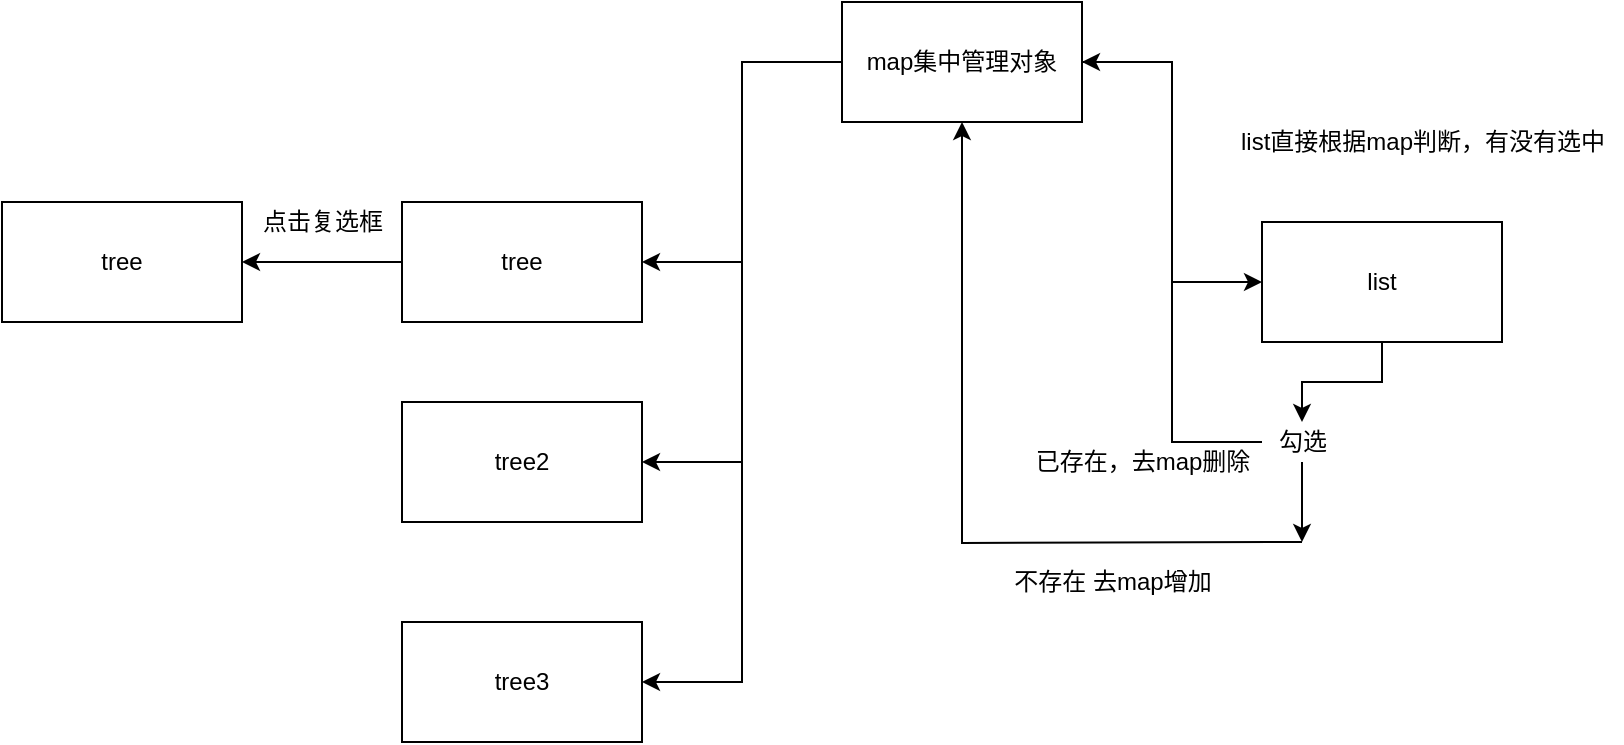 <mxfile version="14.8.6" type="github">
  <diagram id="dn-KX7Rt7DW11E0K5ElT" name="Page-1">
    <mxGraphModel dx="2201" dy="749" grid="1" gridSize="10" guides="1" tooltips="1" connect="1" arrows="1" fold="1" page="1" pageScale="1" pageWidth="827" pageHeight="1169" math="0" shadow="0">
      <root>
        <mxCell id="0" />
        <mxCell id="1" parent="0" />
        <mxCell id="HImTkjeCyv4W1WpoKnVU-8" value="" style="edgeStyle=orthogonalEdgeStyle;rounded=0;orthogonalLoop=1;jettySize=auto;html=1;entryX=0;entryY=0.5;entryDx=0;entryDy=0;" edge="1" parent="1" source="HImTkjeCyv4W1WpoKnVU-1" target="HImTkjeCyv4W1WpoKnVU-6">
          <mxGeometry relative="1" as="geometry" />
        </mxCell>
        <mxCell id="HImTkjeCyv4W1WpoKnVU-10" value="" style="edgeStyle=orthogonalEdgeStyle;rounded=0;orthogonalLoop=1;jettySize=auto;html=1;entryX=1;entryY=0.5;entryDx=0;entryDy=0;" edge="1" parent="1" source="HImTkjeCyv4W1WpoKnVU-1" target="HImTkjeCyv4W1WpoKnVU-4">
          <mxGeometry relative="1" as="geometry">
            <Array as="points">
              <mxPoint x="340" y="80" />
              <mxPoint x="340" y="390" />
            </Array>
          </mxGeometry>
        </mxCell>
        <mxCell id="HImTkjeCyv4W1WpoKnVU-12" value="" style="edgeStyle=orthogonalEdgeStyle;rounded=0;orthogonalLoop=1;jettySize=auto;html=1;entryX=1;entryY=0.5;entryDx=0;entryDy=0;exitX=0;exitY=0.5;exitDx=0;exitDy=0;" edge="1" parent="1" source="HImTkjeCyv4W1WpoKnVU-1" target="HImTkjeCyv4W1WpoKnVU-3">
          <mxGeometry relative="1" as="geometry">
            <mxPoint x="310" y="288" as="targetPoint" />
          </mxGeometry>
        </mxCell>
        <mxCell id="HImTkjeCyv4W1WpoKnVU-13" value="" style="edgeStyle=orthogonalEdgeStyle;rounded=0;orthogonalLoop=1;jettySize=auto;html=1;entryX=1;entryY=0.5;entryDx=0;entryDy=0;" edge="1" parent="1" source="HImTkjeCyv4W1WpoKnVU-1" target="HImTkjeCyv4W1WpoKnVU-2">
          <mxGeometry relative="1" as="geometry">
            <mxPoint x="310" y="80" as="targetPoint" />
          </mxGeometry>
        </mxCell>
        <mxCell id="HImTkjeCyv4W1WpoKnVU-1" value="map集中管理对象" style="rounded=0;whiteSpace=wrap;html=1;" vertex="1" parent="1">
          <mxGeometry x="390" y="50" width="120" height="60" as="geometry" />
        </mxCell>
        <mxCell id="HImTkjeCyv4W1WpoKnVU-27" value="" style="edgeStyle=orthogonalEdgeStyle;rounded=0;orthogonalLoop=1;jettySize=auto;html=1;" edge="1" parent="1" source="HImTkjeCyv4W1WpoKnVU-2" target="HImTkjeCyv4W1WpoKnVU-26">
          <mxGeometry relative="1" as="geometry" />
        </mxCell>
        <mxCell id="HImTkjeCyv4W1WpoKnVU-2" value="tree" style="rounded=0;whiteSpace=wrap;html=1;" vertex="1" parent="1">
          <mxGeometry x="170" y="150" width="120" height="60" as="geometry" />
        </mxCell>
        <mxCell id="HImTkjeCyv4W1WpoKnVU-3" value="tree2" style="rounded=0;whiteSpace=wrap;html=1;" vertex="1" parent="1">
          <mxGeometry x="170" y="250" width="120" height="60" as="geometry" />
        </mxCell>
        <mxCell id="HImTkjeCyv4W1WpoKnVU-4" value="tree3" style="rounded=0;whiteSpace=wrap;html=1;" vertex="1" parent="1">
          <mxGeometry x="170" y="360" width="120" height="60" as="geometry" />
        </mxCell>
        <mxCell id="HImTkjeCyv4W1WpoKnVU-15" value="" style="edgeStyle=orthogonalEdgeStyle;rounded=0;orthogonalLoop=1;jettySize=auto;html=1;" edge="1" parent="1" source="HImTkjeCyv4W1WpoKnVU-6" target="HImTkjeCyv4W1WpoKnVU-14">
          <mxGeometry relative="1" as="geometry" />
        </mxCell>
        <mxCell id="HImTkjeCyv4W1WpoKnVU-6" value="list" style="rounded=0;whiteSpace=wrap;html=1;" vertex="1" parent="1">
          <mxGeometry x="600" y="160" width="120" height="60" as="geometry" />
        </mxCell>
        <mxCell id="HImTkjeCyv4W1WpoKnVU-7" value="list直接根据map判断，有没有选中" style="text;html=1;align=center;verticalAlign=middle;resizable=0;points=[];autosize=1;strokeColor=none;" vertex="1" parent="1">
          <mxGeometry x="580" y="110" width="200" height="20" as="geometry" />
        </mxCell>
        <mxCell id="HImTkjeCyv4W1WpoKnVU-17" value="" style="edgeStyle=orthogonalEdgeStyle;rounded=0;orthogonalLoop=1;jettySize=auto;html=1;" edge="1" parent="1" source="HImTkjeCyv4W1WpoKnVU-14">
          <mxGeometry relative="1" as="geometry">
            <mxPoint x="620" y="320" as="targetPoint" />
          </mxGeometry>
        </mxCell>
        <mxCell id="HImTkjeCyv4W1WpoKnVU-22" value="" style="edgeStyle=orthogonalEdgeStyle;rounded=0;orthogonalLoop=1;jettySize=auto;html=1;entryX=1;entryY=0.5;entryDx=0;entryDy=0;" edge="1" parent="1" source="HImTkjeCyv4W1WpoKnVU-14" target="HImTkjeCyv4W1WpoKnVU-1">
          <mxGeometry relative="1" as="geometry">
            <mxPoint x="720" y="270" as="targetPoint" />
          </mxGeometry>
        </mxCell>
        <mxCell id="HImTkjeCyv4W1WpoKnVU-14" value="勾选" style="text;html=1;align=center;verticalAlign=middle;resizable=0;points=[];autosize=1;strokeColor=none;" vertex="1" parent="1">
          <mxGeometry x="600" y="260" width="40" height="20" as="geometry" />
        </mxCell>
        <mxCell id="HImTkjeCyv4W1WpoKnVU-19" value="" style="edgeStyle=orthogonalEdgeStyle;rounded=0;orthogonalLoop=1;jettySize=auto;html=1;entryX=0.5;entryY=1;entryDx=0;entryDy=0;" edge="1" parent="1" target="HImTkjeCyv4W1WpoKnVU-1">
          <mxGeometry relative="1" as="geometry">
            <mxPoint x="620" y="320" as="sourcePoint" />
            <mxPoint x="620" y="420" as="targetPoint" />
          </mxGeometry>
        </mxCell>
        <mxCell id="HImTkjeCyv4W1WpoKnVU-20" value="不存在 去map增加" style="text;html=1;align=center;verticalAlign=middle;resizable=0;points=[];autosize=1;strokeColor=none;" vertex="1" parent="1">
          <mxGeometry x="470" y="330" width="110" height="20" as="geometry" />
        </mxCell>
        <mxCell id="HImTkjeCyv4W1WpoKnVU-23" value="已存在，去map删除" style="text;html=1;align=center;verticalAlign=middle;resizable=0;points=[];autosize=1;strokeColor=none;" vertex="1" parent="1">
          <mxGeometry x="480" y="270" width="120" height="20" as="geometry" />
        </mxCell>
        <mxCell id="HImTkjeCyv4W1WpoKnVU-26" value="tree" style="rounded=0;whiteSpace=wrap;html=1;" vertex="1" parent="1">
          <mxGeometry x="-30" y="150" width="120" height="60" as="geometry" />
        </mxCell>
        <mxCell id="HImTkjeCyv4W1WpoKnVU-28" value="点击复选框" style="text;html=1;align=center;verticalAlign=middle;resizable=0;points=[];autosize=1;strokeColor=none;" vertex="1" parent="1">
          <mxGeometry x="90" y="150" width="80" height="20" as="geometry" />
        </mxCell>
      </root>
    </mxGraphModel>
  </diagram>
</mxfile>
